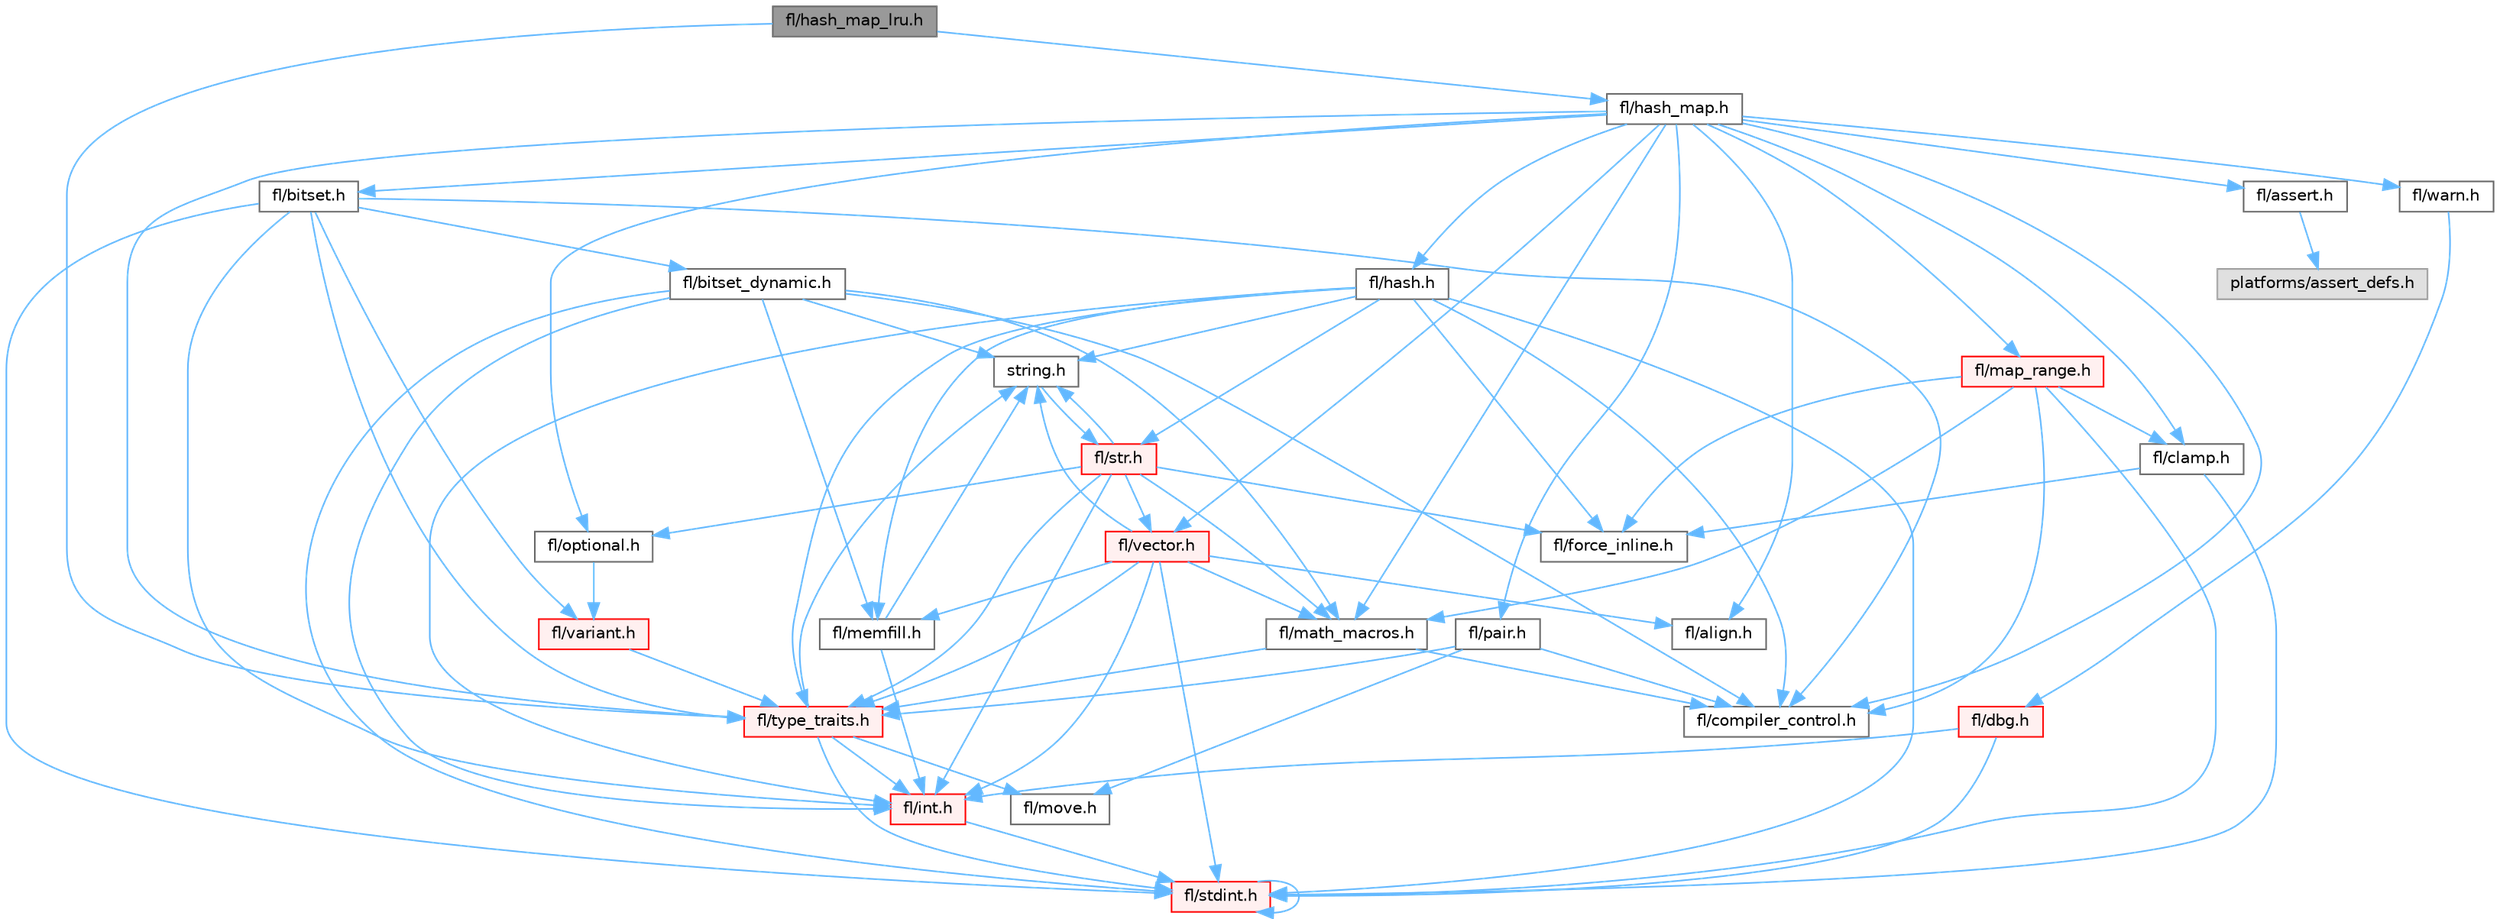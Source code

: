 digraph "fl/hash_map_lru.h"
{
 // INTERACTIVE_SVG=YES
 // LATEX_PDF_SIZE
  bgcolor="transparent";
  edge [fontname=Helvetica,fontsize=10,labelfontname=Helvetica,labelfontsize=10];
  node [fontname=Helvetica,fontsize=10,shape=box,height=0.2,width=0.4];
  Node1 [id="Node000001",label="fl/hash_map_lru.h",height=0.2,width=0.4,color="gray40", fillcolor="grey60", style="filled", fontcolor="black",tooltip=" "];
  Node1 -> Node2 [id="edge1_Node000001_Node000002",color="steelblue1",style="solid",tooltip=" "];
  Node2 [id="Node000002",label="fl/hash_map.h",height=0.2,width=0.4,color="grey40", fillcolor="white", style="filled",URL="$d6/d13/hash__map_8h.html",tooltip=" "];
  Node2 -> Node3 [id="edge2_Node000002_Node000003",color="steelblue1",style="solid",tooltip=" "];
  Node3 [id="Node000003",label="fl/assert.h",height=0.2,width=0.4,color="grey40", fillcolor="white", style="filled",URL="$dc/da7/assert_8h.html",tooltip=" "];
  Node3 -> Node4 [id="edge3_Node000003_Node000004",color="steelblue1",style="solid",tooltip=" "];
  Node4 [id="Node000004",label="platforms/assert_defs.h",height=0.2,width=0.4,color="grey60", fillcolor="#E0E0E0", style="filled",tooltip=" "];
  Node2 -> Node5 [id="edge4_Node000002_Node000005",color="steelblue1",style="solid",tooltip=" "];
  Node5 [id="Node000005",label="fl/bitset.h",height=0.2,width=0.4,color="grey40", fillcolor="white", style="filled",URL="$d1/d69/bitset_8h.html",tooltip=" "];
  Node5 -> Node6 [id="edge5_Node000005_Node000006",color="steelblue1",style="solid",tooltip=" "];
  Node6 [id="Node000006",label="fl/bitset_dynamic.h",height=0.2,width=0.4,color="grey40", fillcolor="white", style="filled",URL="$de/d7a/bitset__dynamic_8h.html",tooltip=" "];
  Node6 -> Node7 [id="edge6_Node000006_Node000007",color="steelblue1",style="solid",tooltip=" "];
  Node7 [id="Node000007",label="fl/stdint.h",height=0.2,width=0.4,color="red", fillcolor="#FFF0F0", style="filled",URL="$df/dd8/stdint_8h.html",tooltip=" "];
  Node7 -> Node7 [id="edge7_Node000007_Node000007",color="steelblue1",style="solid",tooltip=" "];
  Node6 -> Node9 [id="edge8_Node000006_Node000009",color="steelblue1",style="solid",tooltip=" "];
  Node9 [id="Node000009",label="fl/int.h",height=0.2,width=0.4,color="red", fillcolor="#FFF0F0", style="filled",URL="$d3/d7e/int_8h.html",tooltip=" "];
  Node9 -> Node7 [id="edge9_Node000009_Node000007",color="steelblue1",style="solid",tooltip=" "];
  Node6 -> Node11 [id="edge10_Node000006_Node000011",color="steelblue1",style="solid",tooltip=" "];
  Node11 [id="Node000011",label="string.h",height=0.2,width=0.4,color="grey40", fillcolor="white", style="filled",URL="$da/d66/string_8h.html",tooltip=" "];
  Node11 -> Node12 [id="edge11_Node000011_Node000012",color="steelblue1",style="solid",tooltip=" "];
  Node12 [id="Node000012",label="fl/str.h",height=0.2,width=0.4,color="red", fillcolor="#FFF0F0", style="filled",URL="$d1/d93/str_8h.html",tooltip=" "];
  Node12 -> Node9 [id="edge12_Node000012_Node000009",color="steelblue1",style="solid",tooltip=" "];
  Node12 -> Node11 [id="edge13_Node000012_Node000011",color="steelblue1",style="solid",tooltip=" "];
  Node12 -> Node18 [id="edge14_Node000012_Node000018",color="steelblue1",style="solid",tooltip=" "];
  Node18 [id="Node000018",label="fl/math_macros.h",height=0.2,width=0.4,color="grey40", fillcolor="white", style="filled",URL="$d8/db8/math__macros_8h.html",tooltip=" "];
  Node18 -> Node19 [id="edge15_Node000018_Node000019",color="steelblue1",style="solid",tooltip=" "];
  Node19 [id="Node000019",label="fl/compiler_control.h",height=0.2,width=0.4,color="grey40", fillcolor="white", style="filled",URL="$d4/d54/compiler__control_8h.html",tooltip=" "];
  Node18 -> Node20 [id="edge16_Node000018_Node000020",color="steelblue1",style="solid",tooltip=" "];
  Node20 [id="Node000020",label="fl/type_traits.h",height=0.2,width=0.4,color="red", fillcolor="#FFF0F0", style="filled",URL="$df/d63/type__traits_8h.html",tooltip=" "];
  Node20 -> Node11 [id="edge17_Node000020_Node000011",color="steelblue1",style="solid",tooltip=" "];
  Node20 -> Node7 [id="edge18_Node000020_Node000007",color="steelblue1",style="solid",tooltip=" "];
  Node20 -> Node22 [id="edge19_Node000020_Node000022",color="steelblue1",style="solid",tooltip=" "];
  Node22 [id="Node000022",label="fl/move.h",height=0.2,width=0.4,color="grey40", fillcolor="white", style="filled",URL="$d9/d83/move_8h.html",tooltip=" "];
  Node20 -> Node9 [id="edge20_Node000020_Node000009",color="steelblue1",style="solid",tooltip=" "];
  Node12 -> Node46 [id="edge21_Node000012_Node000046",color="steelblue1",style="solid",tooltip=" "];
  Node46 [id="Node000046",label="fl/optional.h",height=0.2,width=0.4,color="grey40", fillcolor="white", style="filled",URL="$dc/d62/optional_8h.html",tooltip=" "];
  Node46 -> Node47 [id="edge22_Node000046_Node000047",color="steelblue1",style="solid",tooltip=" "];
  Node47 [id="Node000047",label="fl/variant.h",height=0.2,width=0.4,color="red", fillcolor="#FFF0F0", style="filled",URL="$d6/d10/variant_8h.html",tooltip=" "];
  Node47 -> Node20 [id="edge23_Node000047_Node000020",color="steelblue1",style="solid",tooltip=" "];
  Node12 -> Node20 [id="edge24_Node000012_Node000020",color="steelblue1",style="solid",tooltip=" "];
  Node12 -> Node48 [id="edge25_Node000012_Node000048",color="steelblue1",style="solid",tooltip=" "];
  Node48 [id="Node000048",label="fl/vector.h",height=0.2,width=0.4,color="red", fillcolor="#FFF0F0", style="filled",URL="$d6/d68/vector_8h.html",tooltip=" "];
  Node48 -> Node7 [id="edge26_Node000048_Node000007",color="steelblue1",style="solid",tooltip=" "];
  Node48 -> Node9 [id="edge27_Node000048_Node000009",color="steelblue1",style="solid",tooltip=" "];
  Node48 -> Node11 [id="edge28_Node000048_Node000011",color="steelblue1",style="solid",tooltip=" "];
  Node48 -> Node18 [id="edge29_Node000048_Node000018",color="steelblue1",style="solid",tooltip=" "];
  Node48 -> Node35 [id="edge30_Node000048_Node000035",color="steelblue1",style="solid",tooltip=" "];
  Node35 [id="Node000035",label="fl/memfill.h",height=0.2,width=0.4,color="grey40", fillcolor="white", style="filled",URL="$d0/dda/memfill_8h.html",tooltip=" "];
  Node35 -> Node11 [id="edge31_Node000035_Node000011",color="steelblue1",style="solid",tooltip=" "];
  Node35 -> Node9 [id="edge32_Node000035_Node000009",color="steelblue1",style="solid",tooltip=" "];
  Node48 -> Node20 [id="edge33_Node000048_Node000020",color="steelblue1",style="solid",tooltip=" "];
  Node48 -> Node44 [id="edge34_Node000048_Node000044",color="steelblue1",style="solid",tooltip=" "];
  Node44 [id="Node000044",label="fl/align.h",height=0.2,width=0.4,color="grey40", fillcolor="white", style="filled",URL="$d1/ddf/align_8h.html",tooltip=" "];
  Node12 -> Node16 [id="edge35_Node000012_Node000016",color="steelblue1",style="solid",tooltip=" "];
  Node16 [id="Node000016",label="fl/force_inline.h",height=0.2,width=0.4,color="grey40", fillcolor="white", style="filled",URL="$d4/d64/force__inline_8h.html",tooltip=" "];
  Node6 -> Node18 [id="edge36_Node000006_Node000018",color="steelblue1",style="solid",tooltip=" "];
  Node6 -> Node35 [id="edge37_Node000006_Node000035",color="steelblue1",style="solid",tooltip=" "];
  Node6 -> Node19 [id="edge38_Node000006_Node000019",color="steelblue1",style="solid",tooltip=" "];
  Node5 -> Node20 [id="edge39_Node000005_Node000020",color="steelblue1",style="solid",tooltip=" "];
  Node5 -> Node47 [id="edge40_Node000005_Node000047",color="steelblue1",style="solid",tooltip=" "];
  Node5 -> Node7 [id="edge41_Node000005_Node000007",color="steelblue1",style="solid",tooltip=" "];
  Node5 -> Node9 [id="edge42_Node000005_Node000009",color="steelblue1",style="solid",tooltip=" "];
  Node5 -> Node19 [id="edge43_Node000005_Node000019",color="steelblue1",style="solid",tooltip=" "];
  Node2 -> Node15 [id="edge44_Node000002_Node000015",color="steelblue1",style="solid",tooltip=" "];
  Node15 [id="Node000015",label="fl/clamp.h",height=0.2,width=0.4,color="grey40", fillcolor="white", style="filled",URL="$d6/dd3/clamp_8h.html",tooltip=" "];
  Node15 -> Node7 [id="edge45_Node000015_Node000007",color="steelblue1",style="solid",tooltip=" "];
  Node15 -> Node16 [id="edge46_Node000015_Node000016",color="steelblue1",style="solid",tooltip=" "];
  Node2 -> Node53 [id="edge47_Node000002_Node000053",color="steelblue1",style="solid",tooltip=" "];
  Node53 [id="Node000053",label="fl/hash.h",height=0.2,width=0.4,color="grey40", fillcolor="white", style="filled",URL="$db/dfb/hash_8h.html",tooltip=" "];
  Node53 -> Node12 [id="edge48_Node000053_Node000012",color="steelblue1",style="solid",tooltip=" "];
  Node53 -> Node20 [id="edge49_Node000053_Node000020",color="steelblue1",style="solid",tooltip=" "];
  Node53 -> Node9 [id="edge50_Node000053_Node000009",color="steelblue1",style="solid",tooltip=" "];
  Node53 -> Node7 [id="edge51_Node000053_Node000007",color="steelblue1",style="solid",tooltip=" "];
  Node53 -> Node16 [id="edge52_Node000053_Node000016",color="steelblue1",style="solid",tooltip=" "];
  Node53 -> Node35 [id="edge53_Node000053_Node000035",color="steelblue1",style="solid",tooltip=" "];
  Node53 -> Node11 [id="edge54_Node000053_Node000011",color="steelblue1",style="solid",tooltip=" "];
  Node53 -> Node19 [id="edge55_Node000053_Node000019",color="steelblue1",style="solid",tooltip=" "];
  Node2 -> Node17 [id="edge56_Node000002_Node000017",color="steelblue1",style="solid",tooltip=" "];
  Node17 [id="Node000017",label="fl/map_range.h",height=0.2,width=0.4,color="red", fillcolor="#FFF0F0", style="filled",URL="$d1/d47/map__range_8h.html",tooltip=" "];
  Node17 -> Node7 [id="edge57_Node000017_Node000007",color="steelblue1",style="solid",tooltip=" "];
  Node17 -> Node15 [id="edge58_Node000017_Node000015",color="steelblue1",style="solid",tooltip=" "];
  Node17 -> Node16 [id="edge59_Node000017_Node000016",color="steelblue1",style="solid",tooltip=" "];
  Node17 -> Node18 [id="edge60_Node000017_Node000018",color="steelblue1",style="solid",tooltip=" "];
  Node17 -> Node19 [id="edge61_Node000017_Node000019",color="steelblue1",style="solid",tooltip=" "];
  Node2 -> Node46 [id="edge62_Node000002_Node000046",color="steelblue1",style="solid",tooltip=" "];
  Node2 -> Node54 [id="edge63_Node000002_Node000054",color="steelblue1",style="solid",tooltip=" "];
  Node54 [id="Node000054",label="fl/pair.h",height=0.2,width=0.4,color="grey40", fillcolor="white", style="filled",URL="$d3/d41/pair_8h.html",tooltip=" "];
  Node54 -> Node22 [id="edge64_Node000054_Node000022",color="steelblue1",style="solid",tooltip=" "];
  Node54 -> Node19 [id="edge65_Node000054_Node000019",color="steelblue1",style="solid",tooltip=" "];
  Node54 -> Node20 [id="edge66_Node000054_Node000020",color="steelblue1",style="solid",tooltip=" "];
  Node2 -> Node20 [id="edge67_Node000002_Node000020",color="steelblue1",style="solid",tooltip=" "];
  Node2 -> Node48 [id="edge68_Node000002_Node000048",color="steelblue1",style="solid",tooltip=" "];
  Node2 -> Node55 [id="edge69_Node000002_Node000055",color="steelblue1",style="solid",tooltip=" "];
  Node55 [id="Node000055",label="fl/warn.h",height=0.2,width=0.4,color="grey40", fillcolor="white", style="filled",URL="$de/d77/warn_8h.html",tooltip=" "];
  Node55 -> Node56 [id="edge70_Node000055_Node000056",color="steelblue1",style="solid",tooltip=" "];
  Node56 [id="Node000056",label="fl/dbg.h",height=0.2,width=0.4,color="red", fillcolor="#FFF0F0", style="filled",URL="$d6/d01/dbg_8h.html",tooltip=" "];
  Node56 -> Node9 [id="edge71_Node000056_Node000009",color="steelblue1",style="solid",tooltip=" "];
  Node56 -> Node7 [id="edge72_Node000056_Node000007",color="steelblue1",style="solid",tooltip=" "];
  Node2 -> Node44 [id="edge73_Node000002_Node000044",color="steelblue1",style="solid",tooltip=" "];
  Node2 -> Node19 [id="edge74_Node000002_Node000019",color="steelblue1",style="solid",tooltip=" "];
  Node2 -> Node18 [id="edge75_Node000002_Node000018",color="steelblue1",style="solid",tooltip=" "];
  Node1 -> Node20 [id="edge76_Node000001_Node000020",color="steelblue1",style="solid",tooltip=" "];
}
